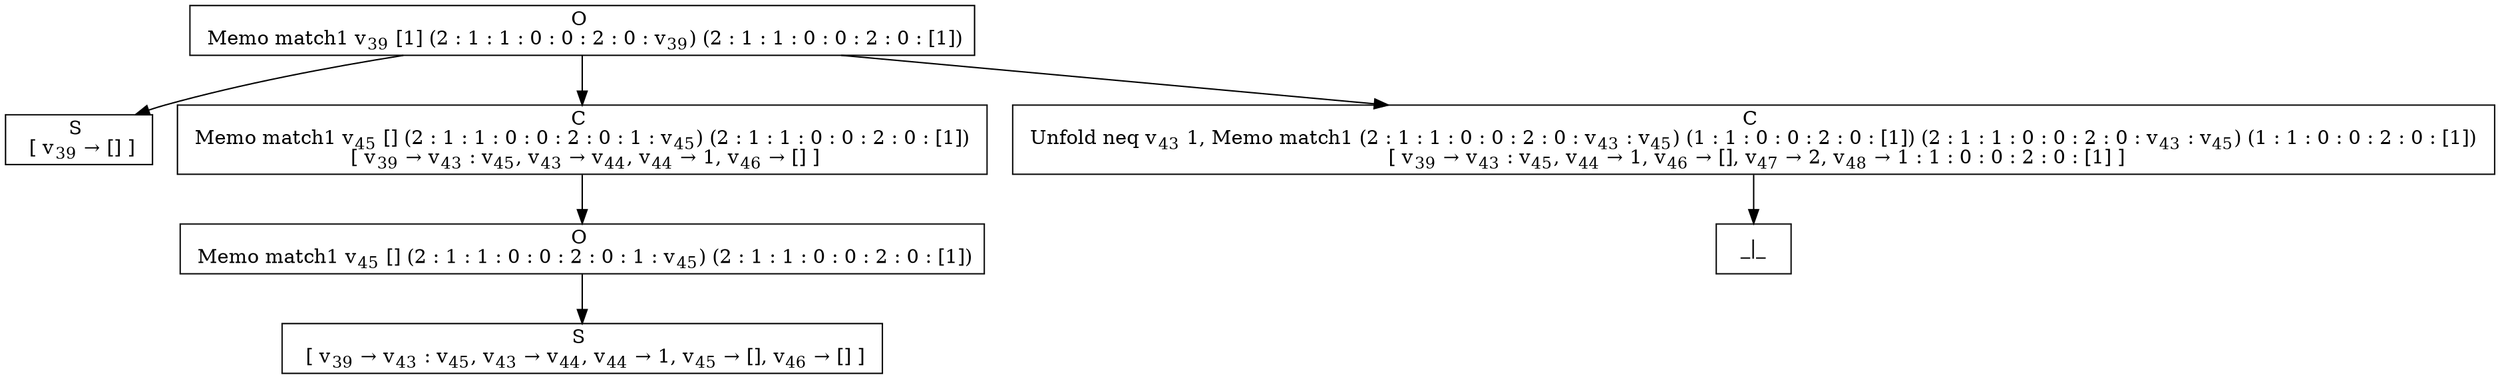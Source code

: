 digraph {
    graph [rankdir=TB
          ,bgcolor=transparent];
    node [shape=box
         ,fillcolor=white
         ,style=filled];
    0 [label=<O <BR/> Memo match1 v<SUB>39</SUB> [1] (2 : 1 : 1 : 0 : 0 : 2 : 0 : v<SUB>39</SUB>) (2 : 1 : 1 : 0 : 0 : 2 : 0 : [1])>];
    1 [label=<S <BR/>  [ v<SUB>39</SUB> &rarr; [] ] >];
    2 [label=<C <BR/> Memo match1 v<SUB>45</SUB> [] (2 : 1 : 1 : 0 : 0 : 2 : 0 : 1 : v<SUB>45</SUB>) (2 : 1 : 1 : 0 : 0 : 2 : 0 : [1]) <BR/>  [ v<SUB>39</SUB> &rarr; v<SUB>43</SUB> : v<SUB>45</SUB>, v<SUB>43</SUB> &rarr; v<SUB>44</SUB>, v<SUB>44</SUB> &rarr; 1, v<SUB>46</SUB> &rarr; [] ] >];
    3 [label=<C <BR/> Unfold neq v<SUB>43</SUB> 1, Memo match1 (2 : 1 : 1 : 0 : 0 : 2 : 0 : v<SUB>43</SUB> : v<SUB>45</SUB>) (1 : 1 : 0 : 0 : 2 : 0 : [1]) (2 : 1 : 1 : 0 : 0 : 2 : 0 : v<SUB>43</SUB> : v<SUB>45</SUB>) (1 : 1 : 0 : 0 : 2 : 0 : [1]) <BR/>  [ v<SUB>39</SUB> &rarr; v<SUB>43</SUB> : v<SUB>45</SUB>, v<SUB>44</SUB> &rarr; 1, v<SUB>46</SUB> &rarr; [], v<SUB>47</SUB> &rarr; 2, v<SUB>48</SUB> &rarr; 1 : 1 : 0 : 0 : 2 : 0 : [1] ] >];
    4 [label=<O <BR/> Memo match1 v<SUB>45</SUB> [] (2 : 1 : 1 : 0 : 0 : 2 : 0 : 1 : v<SUB>45</SUB>) (2 : 1 : 1 : 0 : 0 : 2 : 0 : [1])>];
    5 [label=<S <BR/>  [ v<SUB>39</SUB> &rarr; v<SUB>43</SUB> : v<SUB>45</SUB>, v<SUB>43</SUB> &rarr; v<SUB>44</SUB>, v<SUB>44</SUB> &rarr; 1, v<SUB>45</SUB> &rarr; [], v<SUB>46</SUB> &rarr; [] ] >];
    6 [label=<_|_>];
    0 -> 1 [label=""];
    0 -> 2 [label=""];
    0 -> 3 [label=""];
    2 -> 4 [label=""];
    3 -> 6 [label=""];
    4 -> 5 [label=""];
}